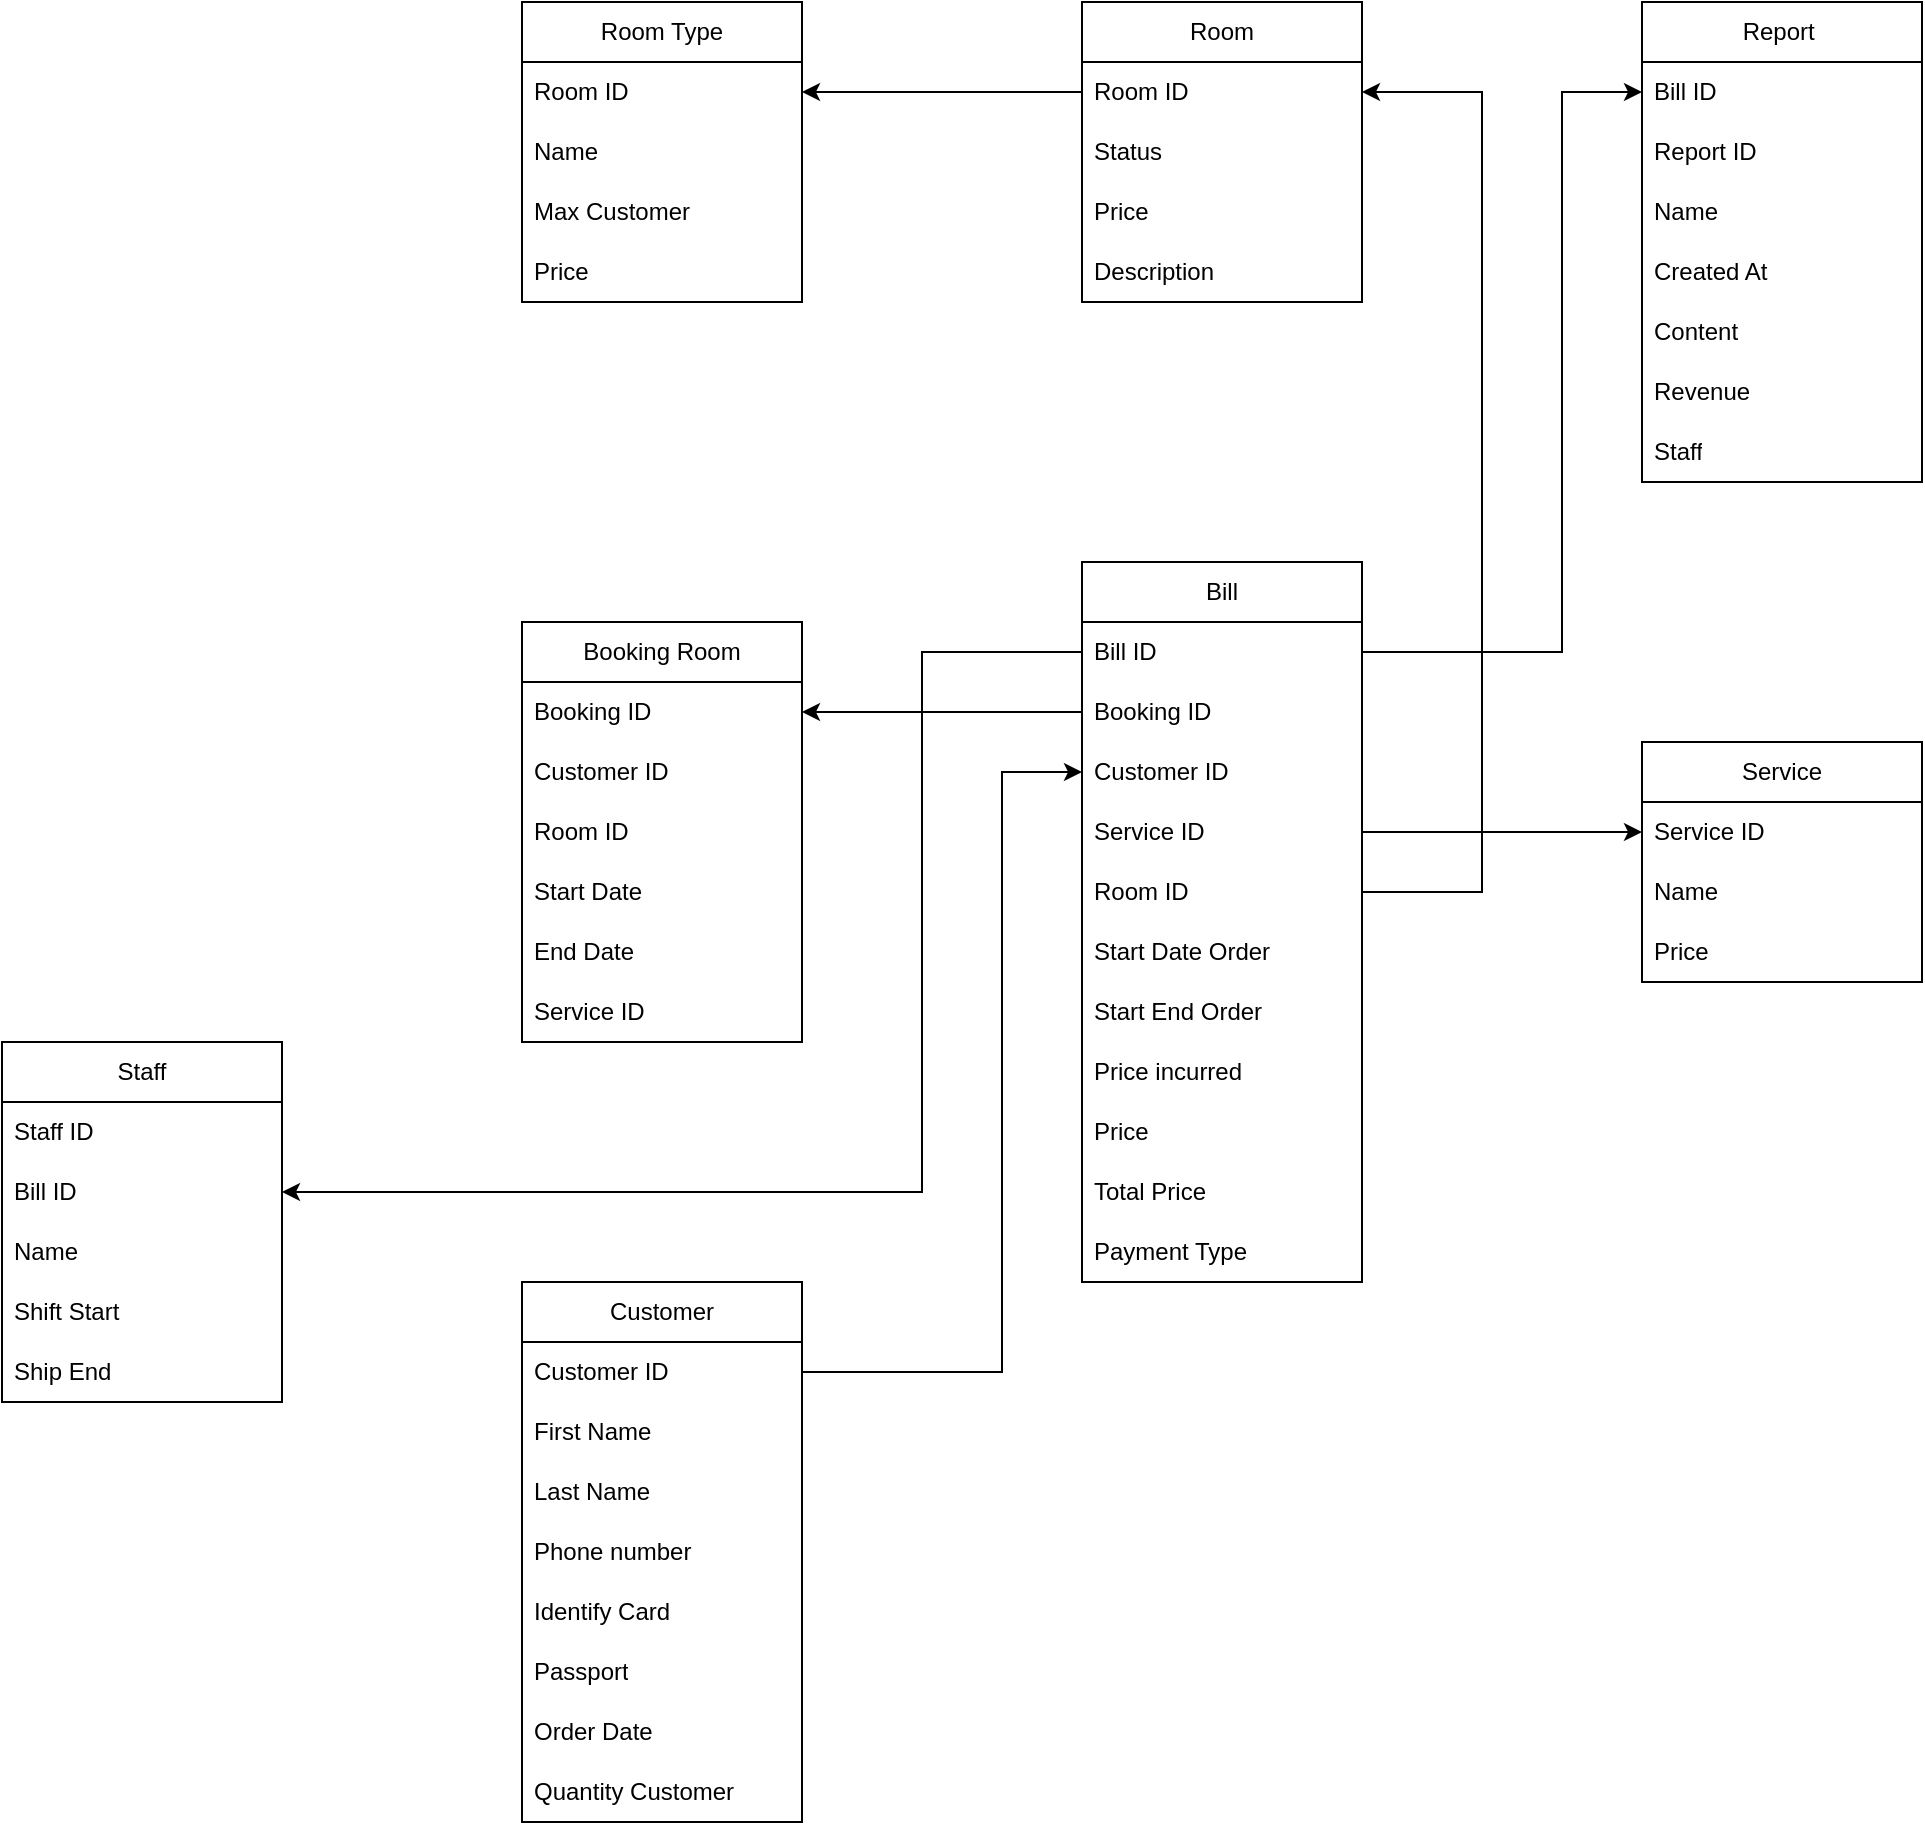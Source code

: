 <mxfile version="21.6.9" type="github">
  <diagram name="Page-1" id="8H-8xmzPVinGmGW4ERsI">
    <mxGraphModel dx="1538" dy="1501" grid="1" gridSize="10" guides="1" tooltips="1" connect="1" arrows="1" fold="1" page="1" pageScale="1" pageWidth="850" pageHeight="1100" math="0" shadow="0">
      <root>
        <mxCell id="0" />
        <mxCell id="1" parent="0" />
        <mxCell id="ZdL72ZSbKMqBsgBOb5lX-1" value="Room" style="swimlane;fontStyle=0;childLayout=stackLayout;horizontal=1;startSize=30;horizontalStack=0;resizeParent=1;resizeParentMax=0;resizeLast=0;collapsible=1;marginBottom=0;whiteSpace=wrap;html=1;" parent="1" vertex="1">
          <mxGeometry x="200" y="-360" width="140" height="150" as="geometry">
            <mxRectangle x="200" y="-260" width="70" height="30" as="alternateBounds" />
          </mxGeometry>
        </mxCell>
        <mxCell id="ZdL72ZSbKMqBsgBOb5lX-2" value="Room ID" style="text;strokeColor=none;fillColor=none;align=left;verticalAlign=middle;spacingLeft=4;spacingRight=4;overflow=hidden;points=[[0,0.5],[1,0.5]];portConstraint=eastwest;rotatable=0;whiteSpace=wrap;html=1;" parent="ZdL72ZSbKMqBsgBOb5lX-1" vertex="1">
          <mxGeometry y="30" width="140" height="30" as="geometry" />
        </mxCell>
        <mxCell id="ZdL72ZSbKMqBsgBOb5lX-4" value="Status" style="text;strokeColor=none;fillColor=none;align=left;verticalAlign=middle;spacingLeft=4;spacingRight=4;overflow=hidden;points=[[0,0.5],[1,0.5]];portConstraint=eastwest;rotatable=0;whiteSpace=wrap;html=1;" parent="ZdL72ZSbKMqBsgBOb5lX-1" vertex="1">
          <mxGeometry y="60" width="140" height="30" as="geometry" />
        </mxCell>
        <mxCell id="ZdL72ZSbKMqBsgBOb5lX-26" value="Price" style="text;strokeColor=none;fillColor=none;align=left;verticalAlign=middle;spacingLeft=4;spacingRight=4;overflow=hidden;points=[[0,0.5],[1,0.5]];portConstraint=eastwest;rotatable=0;whiteSpace=wrap;html=1;" parent="ZdL72ZSbKMqBsgBOb5lX-1" vertex="1">
          <mxGeometry y="90" width="140" height="30" as="geometry" />
        </mxCell>
        <mxCell id="ZdL72ZSbKMqBsgBOb5lX-27" value="Description" style="text;strokeColor=none;fillColor=none;align=left;verticalAlign=middle;spacingLeft=4;spacingRight=4;overflow=hidden;points=[[0,0.5],[1,0.5]];portConstraint=eastwest;rotatable=0;whiteSpace=wrap;html=1;" parent="ZdL72ZSbKMqBsgBOb5lX-1" vertex="1">
          <mxGeometry y="120" width="140" height="30" as="geometry" />
        </mxCell>
        <mxCell id="ZdL72ZSbKMqBsgBOb5lX-5" value="Customer" style="swimlane;fontStyle=0;childLayout=stackLayout;horizontal=1;startSize=30;horizontalStack=0;resizeParent=1;resizeParentMax=0;resizeLast=0;collapsible=1;marginBottom=0;whiteSpace=wrap;html=1;" parent="1" vertex="1">
          <mxGeometry x="-80" y="280" width="140" height="270" as="geometry" />
        </mxCell>
        <mxCell id="ZdL72ZSbKMqBsgBOb5lX-6" value="Customer ID" style="text;strokeColor=none;fillColor=none;align=left;verticalAlign=middle;spacingLeft=4;spacingRight=4;overflow=hidden;points=[[0,0.5],[1,0.5]];portConstraint=eastwest;rotatable=0;whiteSpace=wrap;html=1;" parent="ZdL72ZSbKMqBsgBOb5lX-5" vertex="1">
          <mxGeometry y="30" width="140" height="30" as="geometry" />
        </mxCell>
        <mxCell id="ZdL72ZSbKMqBsgBOb5lX-7" value="First Name" style="text;strokeColor=none;fillColor=none;align=left;verticalAlign=middle;spacingLeft=4;spacingRight=4;overflow=hidden;points=[[0,0.5],[1,0.5]];portConstraint=eastwest;rotatable=0;whiteSpace=wrap;html=1;" parent="ZdL72ZSbKMqBsgBOb5lX-5" vertex="1">
          <mxGeometry y="60" width="140" height="30" as="geometry" />
        </mxCell>
        <mxCell id="ZdL72ZSbKMqBsgBOb5lX-8" value="Last Name" style="text;strokeColor=none;fillColor=none;align=left;verticalAlign=middle;spacingLeft=4;spacingRight=4;overflow=hidden;points=[[0,0.5],[1,0.5]];portConstraint=eastwest;rotatable=0;whiteSpace=wrap;html=1;" parent="ZdL72ZSbKMqBsgBOb5lX-5" vertex="1">
          <mxGeometry y="90" width="140" height="30" as="geometry" />
        </mxCell>
        <mxCell id="ZdL72ZSbKMqBsgBOb5lX-9" value="Phone number" style="text;strokeColor=none;fillColor=none;align=left;verticalAlign=middle;spacingLeft=4;spacingRight=4;overflow=hidden;points=[[0,0.5],[1,0.5]];portConstraint=eastwest;rotatable=0;whiteSpace=wrap;html=1;" parent="ZdL72ZSbKMqBsgBOb5lX-5" vertex="1">
          <mxGeometry y="120" width="140" height="30" as="geometry" />
        </mxCell>
        <mxCell id="ZdL72ZSbKMqBsgBOb5lX-15" value="Identify Card" style="text;strokeColor=none;fillColor=none;align=left;verticalAlign=middle;spacingLeft=4;spacingRight=4;overflow=hidden;points=[[0,0.5],[1,0.5]];portConstraint=eastwest;rotatable=0;whiteSpace=wrap;html=1;" parent="ZdL72ZSbKMqBsgBOb5lX-5" vertex="1">
          <mxGeometry y="150" width="140" height="30" as="geometry" />
        </mxCell>
        <mxCell id="ZdL72ZSbKMqBsgBOb5lX-16" value="Passport" style="text;strokeColor=none;fillColor=none;align=left;verticalAlign=middle;spacingLeft=4;spacingRight=4;overflow=hidden;points=[[0,0.5],[1,0.5]];portConstraint=eastwest;rotatable=0;whiteSpace=wrap;html=1;" parent="ZdL72ZSbKMqBsgBOb5lX-5" vertex="1">
          <mxGeometry y="180" width="140" height="30" as="geometry" />
        </mxCell>
        <mxCell id="ZdL72ZSbKMqBsgBOb5lX-17" value="Order Date" style="text;strokeColor=none;fillColor=none;align=left;verticalAlign=middle;spacingLeft=4;spacingRight=4;overflow=hidden;points=[[0,0.5],[1,0.5]];portConstraint=eastwest;rotatable=0;whiteSpace=wrap;html=1;" parent="ZdL72ZSbKMqBsgBOb5lX-5" vertex="1">
          <mxGeometry y="210" width="140" height="30" as="geometry" />
        </mxCell>
        <mxCell id="ZdL72ZSbKMqBsgBOb5lX-18" value="Quantity&amp;nbsp;Customer" style="text;strokeColor=none;fillColor=none;align=left;verticalAlign=middle;spacingLeft=4;spacingRight=4;overflow=hidden;points=[[0,0.5],[1,0.5]];portConstraint=eastwest;rotatable=0;whiteSpace=wrap;html=1;" parent="ZdL72ZSbKMqBsgBOb5lX-5" vertex="1">
          <mxGeometry y="240" width="140" height="30" as="geometry" />
        </mxCell>
        <mxCell id="ZdL72ZSbKMqBsgBOb5lX-19" value="Booking Room" style="swimlane;fontStyle=0;childLayout=stackLayout;horizontal=1;startSize=30;horizontalStack=0;resizeParent=1;resizeParentMax=0;resizeLast=0;collapsible=1;marginBottom=0;whiteSpace=wrap;html=1;" parent="1" vertex="1">
          <mxGeometry x="-80" y="-50" width="140" height="210" as="geometry" />
        </mxCell>
        <mxCell id="ZdL72ZSbKMqBsgBOb5lX-20" value="Booking ID" style="text;strokeColor=none;fillColor=none;align=left;verticalAlign=middle;spacingLeft=4;spacingRight=4;overflow=hidden;points=[[0,0.5],[1,0.5]];portConstraint=eastwest;rotatable=0;whiteSpace=wrap;html=1;" parent="ZdL72ZSbKMqBsgBOb5lX-19" vertex="1">
          <mxGeometry y="30" width="140" height="30" as="geometry" />
        </mxCell>
        <mxCell id="ZdL72ZSbKMqBsgBOb5lX-21" value="Customer ID" style="text;strokeColor=none;fillColor=none;align=left;verticalAlign=middle;spacingLeft=4;spacingRight=4;overflow=hidden;points=[[0,0.5],[1,0.5]];portConstraint=eastwest;rotatable=0;whiteSpace=wrap;html=1;" parent="ZdL72ZSbKMqBsgBOb5lX-19" vertex="1">
          <mxGeometry y="60" width="140" height="30" as="geometry" />
        </mxCell>
        <mxCell id="ZdL72ZSbKMqBsgBOb5lX-22" value="Room ID" style="text;strokeColor=none;fillColor=none;align=left;verticalAlign=middle;spacingLeft=4;spacingRight=4;overflow=hidden;points=[[0,0.5],[1,0.5]];portConstraint=eastwest;rotatable=0;whiteSpace=wrap;html=1;" parent="ZdL72ZSbKMqBsgBOb5lX-19" vertex="1">
          <mxGeometry y="90" width="140" height="30" as="geometry" />
        </mxCell>
        <mxCell id="ZdL72ZSbKMqBsgBOb5lX-23" value="Start Date" style="text;strokeColor=none;fillColor=none;align=left;verticalAlign=middle;spacingLeft=4;spacingRight=4;overflow=hidden;points=[[0,0.5],[1,0.5]];portConstraint=eastwest;rotatable=0;whiteSpace=wrap;html=1;" parent="ZdL72ZSbKMqBsgBOb5lX-19" vertex="1">
          <mxGeometry y="120" width="140" height="30" as="geometry" />
        </mxCell>
        <mxCell id="ZdL72ZSbKMqBsgBOb5lX-24" value="End Date" style="text;strokeColor=none;fillColor=none;align=left;verticalAlign=middle;spacingLeft=4;spacingRight=4;overflow=hidden;points=[[0,0.5],[1,0.5]];portConstraint=eastwest;rotatable=0;whiteSpace=wrap;html=1;" parent="ZdL72ZSbKMqBsgBOb5lX-19" vertex="1">
          <mxGeometry y="150" width="140" height="30" as="geometry" />
        </mxCell>
        <mxCell id="ZdL72ZSbKMqBsgBOb5lX-39" value="Service ID" style="text;strokeColor=none;fillColor=none;align=left;verticalAlign=middle;spacingLeft=4;spacingRight=4;overflow=hidden;points=[[0,0.5],[1,0.5]];portConstraint=eastwest;rotatable=0;whiteSpace=wrap;html=1;" parent="ZdL72ZSbKMqBsgBOb5lX-19" vertex="1">
          <mxGeometry y="180" width="140" height="30" as="geometry" />
        </mxCell>
        <mxCell id="ZdL72ZSbKMqBsgBOb5lX-28" value="Bill" style="swimlane;fontStyle=0;childLayout=stackLayout;horizontal=1;startSize=30;horizontalStack=0;resizeParent=1;resizeParentMax=0;resizeLast=0;collapsible=1;marginBottom=0;whiteSpace=wrap;html=1;" parent="1" vertex="1">
          <mxGeometry x="200" y="-80" width="140" height="360" as="geometry">
            <mxRectangle x="160" y="-120" width="60" height="30" as="alternateBounds" />
          </mxGeometry>
        </mxCell>
        <mxCell id="ZdL72ZSbKMqBsgBOb5lX-29" value="Bill ID" style="text;strokeColor=none;fillColor=none;align=left;verticalAlign=middle;spacingLeft=4;spacingRight=4;overflow=hidden;points=[[0,0.5],[1,0.5]];portConstraint=eastwest;rotatable=0;whiteSpace=wrap;html=1;" parent="ZdL72ZSbKMqBsgBOb5lX-28" vertex="1">
          <mxGeometry y="30" width="140" height="30" as="geometry" />
        </mxCell>
        <mxCell id="ZdL72ZSbKMqBsgBOb5lX-30" value="Booking ID" style="text;strokeColor=none;fillColor=none;align=left;verticalAlign=middle;spacingLeft=4;spacingRight=4;overflow=hidden;points=[[0,0.5],[1,0.5]];portConstraint=eastwest;rotatable=0;whiteSpace=wrap;html=1;" parent="ZdL72ZSbKMqBsgBOb5lX-28" vertex="1">
          <mxGeometry y="60" width="140" height="30" as="geometry" />
        </mxCell>
        <mxCell id="ZdL72ZSbKMqBsgBOb5lX-31" value="Customer ID" style="text;strokeColor=none;fillColor=none;align=left;verticalAlign=middle;spacingLeft=4;spacingRight=4;overflow=hidden;points=[[0,0.5],[1,0.5]];portConstraint=eastwest;rotatable=0;whiteSpace=wrap;html=1;" parent="ZdL72ZSbKMqBsgBOb5lX-28" vertex="1">
          <mxGeometry y="90" width="140" height="30" as="geometry" />
        </mxCell>
        <mxCell id="ZdL72ZSbKMqBsgBOb5lX-32" value="Service ID" style="text;strokeColor=none;fillColor=none;align=left;verticalAlign=middle;spacingLeft=4;spacingRight=4;overflow=hidden;points=[[0,0.5],[1,0.5]];portConstraint=eastwest;rotatable=0;whiteSpace=wrap;html=1;" parent="ZdL72ZSbKMqBsgBOb5lX-28" vertex="1">
          <mxGeometry y="120" width="140" height="30" as="geometry" />
        </mxCell>
        <mxCell id="ZdL72ZSbKMqBsgBOb5lX-34" value="Room ID" style="text;strokeColor=none;fillColor=none;align=left;verticalAlign=middle;spacingLeft=4;spacingRight=4;overflow=hidden;points=[[0,0.5],[1,0.5]];portConstraint=eastwest;rotatable=0;whiteSpace=wrap;html=1;" parent="ZdL72ZSbKMqBsgBOb5lX-28" vertex="1">
          <mxGeometry y="150" width="140" height="30" as="geometry" />
        </mxCell>
        <mxCell id="ZdL72ZSbKMqBsgBOb5lX-35" value="Start Date Order" style="text;strokeColor=none;fillColor=none;align=left;verticalAlign=middle;spacingLeft=4;spacingRight=4;overflow=hidden;points=[[0,0.5],[1,0.5]];portConstraint=eastwest;rotatable=0;whiteSpace=wrap;html=1;" parent="ZdL72ZSbKMqBsgBOb5lX-28" vertex="1">
          <mxGeometry y="180" width="140" height="30" as="geometry" />
        </mxCell>
        <mxCell id="ZdL72ZSbKMqBsgBOb5lX-36" value="Start End Order" style="text;strokeColor=none;fillColor=none;align=left;verticalAlign=middle;spacingLeft=4;spacingRight=4;overflow=hidden;points=[[0,0.5],[1,0.5]];portConstraint=eastwest;rotatable=0;whiteSpace=wrap;html=1;" parent="ZdL72ZSbKMqBsgBOb5lX-28" vertex="1">
          <mxGeometry y="210" width="140" height="30" as="geometry" />
        </mxCell>
        <mxCell id="ZdL72ZSbKMqBsgBOb5lX-37" value="Price incurred" style="text;strokeColor=none;fillColor=none;align=left;verticalAlign=middle;spacingLeft=4;spacingRight=4;overflow=hidden;points=[[0,0.5],[1,0.5]];portConstraint=eastwest;rotatable=0;whiteSpace=wrap;html=1;" parent="ZdL72ZSbKMqBsgBOb5lX-28" vertex="1">
          <mxGeometry y="240" width="140" height="30" as="geometry" />
        </mxCell>
        <mxCell id="ZdL72ZSbKMqBsgBOb5lX-38" value="Price" style="text;strokeColor=none;fillColor=none;align=left;verticalAlign=middle;spacingLeft=4;spacingRight=4;overflow=hidden;points=[[0,0.5],[1,0.5]];portConstraint=eastwest;rotatable=0;whiteSpace=wrap;html=1;" parent="ZdL72ZSbKMqBsgBOb5lX-28" vertex="1">
          <mxGeometry y="270" width="140" height="30" as="geometry" />
        </mxCell>
        <mxCell id="ZdL72ZSbKMqBsgBOb5lX-40" value="Total Price" style="text;strokeColor=none;fillColor=none;align=left;verticalAlign=middle;spacingLeft=4;spacingRight=4;overflow=hidden;points=[[0,0.5],[1,0.5]];portConstraint=eastwest;rotatable=0;whiteSpace=wrap;html=1;" parent="ZdL72ZSbKMqBsgBOb5lX-28" vertex="1">
          <mxGeometry y="300" width="140" height="30" as="geometry" />
        </mxCell>
        <mxCell id="ZdL72ZSbKMqBsgBOb5lX-41" value="Payment Type" style="text;strokeColor=none;fillColor=none;align=left;verticalAlign=middle;spacingLeft=4;spacingRight=4;overflow=hidden;points=[[0,0.5],[1,0.5]];portConstraint=eastwest;rotatable=0;whiteSpace=wrap;html=1;" parent="ZdL72ZSbKMqBsgBOb5lX-28" vertex="1">
          <mxGeometry y="330" width="140" height="30" as="geometry" />
        </mxCell>
        <mxCell id="ZdL72ZSbKMqBsgBOb5lX-43" value="Room Type" style="swimlane;fontStyle=0;childLayout=stackLayout;horizontal=1;startSize=30;horizontalStack=0;resizeParent=1;resizeParentMax=0;resizeLast=0;collapsible=1;marginBottom=0;whiteSpace=wrap;html=1;" parent="1" vertex="1">
          <mxGeometry x="-80" y="-360" width="140" height="150" as="geometry">
            <mxRectangle x="-60" y="-280" width="100" height="30" as="alternateBounds" />
          </mxGeometry>
        </mxCell>
        <mxCell id="ZdL72ZSbKMqBsgBOb5lX-44" value="Room ID" style="text;strokeColor=none;fillColor=none;align=left;verticalAlign=middle;spacingLeft=4;spacingRight=4;overflow=hidden;points=[[0,0.5],[1,0.5]];portConstraint=eastwest;rotatable=0;whiteSpace=wrap;html=1;" parent="ZdL72ZSbKMqBsgBOb5lX-43" vertex="1">
          <mxGeometry y="30" width="140" height="30" as="geometry" />
        </mxCell>
        <mxCell id="ZdL72ZSbKMqBsgBOb5lX-45" value="Name" style="text;strokeColor=none;fillColor=none;align=left;verticalAlign=middle;spacingLeft=4;spacingRight=4;overflow=hidden;points=[[0,0.5],[1,0.5]];portConstraint=eastwest;rotatable=0;whiteSpace=wrap;html=1;" parent="ZdL72ZSbKMqBsgBOb5lX-43" vertex="1">
          <mxGeometry y="60" width="140" height="30" as="geometry" />
        </mxCell>
        <mxCell id="ZdL72ZSbKMqBsgBOb5lX-46" value="Max Customer" style="text;strokeColor=none;fillColor=none;align=left;verticalAlign=middle;spacingLeft=4;spacingRight=4;overflow=hidden;points=[[0,0.5],[1,0.5]];portConstraint=eastwest;rotatable=0;whiteSpace=wrap;html=1;" parent="ZdL72ZSbKMqBsgBOb5lX-43" vertex="1">
          <mxGeometry y="90" width="140" height="30" as="geometry" />
        </mxCell>
        <mxCell id="ZdL72ZSbKMqBsgBOb5lX-47" value="Price" style="text;strokeColor=none;fillColor=none;align=left;verticalAlign=middle;spacingLeft=4;spacingRight=4;overflow=hidden;points=[[0,0.5],[1,0.5]];portConstraint=eastwest;rotatable=0;whiteSpace=wrap;html=1;" parent="ZdL72ZSbKMqBsgBOb5lX-43" vertex="1">
          <mxGeometry y="120" width="140" height="30" as="geometry" />
        </mxCell>
        <mxCell id="ZdL72ZSbKMqBsgBOb5lX-48" value="Report&amp;nbsp;" style="swimlane;fontStyle=0;childLayout=stackLayout;horizontal=1;startSize=30;horizontalStack=0;resizeParent=1;resizeParentMax=0;resizeLast=0;collapsible=1;marginBottom=0;whiteSpace=wrap;html=1;" parent="1" vertex="1">
          <mxGeometry x="480" y="-360" width="140" height="240" as="geometry" />
        </mxCell>
        <mxCell id="ZdL72ZSbKMqBsgBOb5lX-51" value="Bill ID" style="text;strokeColor=none;fillColor=none;align=left;verticalAlign=middle;spacingLeft=4;spacingRight=4;overflow=hidden;points=[[0,0.5],[1,0.5]];portConstraint=eastwest;rotatable=0;whiteSpace=wrap;html=1;" parent="ZdL72ZSbKMqBsgBOb5lX-48" vertex="1">
          <mxGeometry y="30" width="140" height="30" as="geometry" />
        </mxCell>
        <mxCell id="ZdL72ZSbKMqBsgBOb5lX-49" value="Report ID" style="text;strokeColor=none;fillColor=none;align=left;verticalAlign=middle;spacingLeft=4;spacingRight=4;overflow=hidden;points=[[0,0.5],[1,0.5]];portConstraint=eastwest;rotatable=0;whiteSpace=wrap;html=1;" parent="ZdL72ZSbKMqBsgBOb5lX-48" vertex="1">
          <mxGeometry y="60" width="140" height="30" as="geometry" />
        </mxCell>
        <mxCell id="ZdL72ZSbKMqBsgBOb5lX-50" value="Name" style="text;strokeColor=none;fillColor=none;align=left;verticalAlign=middle;spacingLeft=4;spacingRight=4;overflow=hidden;points=[[0,0.5],[1,0.5]];portConstraint=eastwest;rotatable=0;whiteSpace=wrap;html=1;" parent="ZdL72ZSbKMqBsgBOb5lX-48" vertex="1">
          <mxGeometry y="90" width="140" height="30" as="geometry" />
        </mxCell>
        <mxCell id="ZdL72ZSbKMqBsgBOb5lX-65" value="Created At" style="text;strokeColor=none;fillColor=none;align=left;verticalAlign=middle;spacingLeft=4;spacingRight=4;overflow=hidden;points=[[0,0.5],[1,0.5]];portConstraint=eastwest;rotatable=0;whiteSpace=wrap;html=1;" parent="ZdL72ZSbKMqBsgBOb5lX-48" vertex="1">
          <mxGeometry y="120" width="140" height="30" as="geometry" />
        </mxCell>
        <mxCell id="ZdL72ZSbKMqBsgBOb5lX-66" value="Content" style="text;strokeColor=none;fillColor=none;align=left;verticalAlign=middle;spacingLeft=4;spacingRight=4;overflow=hidden;points=[[0,0.5],[1,0.5]];portConstraint=eastwest;rotatable=0;whiteSpace=wrap;html=1;" parent="ZdL72ZSbKMqBsgBOb5lX-48" vertex="1">
          <mxGeometry y="150" width="140" height="30" as="geometry" />
        </mxCell>
        <mxCell id="ZdL72ZSbKMqBsgBOb5lX-67" value="Revenue" style="text;strokeColor=none;fillColor=none;align=left;verticalAlign=middle;spacingLeft=4;spacingRight=4;overflow=hidden;points=[[0,0.5],[1,0.5]];portConstraint=eastwest;rotatable=0;whiteSpace=wrap;html=1;" parent="ZdL72ZSbKMqBsgBOb5lX-48" vertex="1">
          <mxGeometry y="180" width="140" height="30" as="geometry" />
        </mxCell>
        <mxCell id="ZdL72ZSbKMqBsgBOb5lX-68" value="Staff" style="text;strokeColor=none;fillColor=none;align=left;verticalAlign=middle;spacingLeft=4;spacingRight=4;overflow=hidden;points=[[0,0.5],[1,0.5]];portConstraint=eastwest;rotatable=0;whiteSpace=wrap;html=1;" parent="ZdL72ZSbKMqBsgBOb5lX-48" vertex="1">
          <mxGeometry y="210" width="140" height="30" as="geometry" />
        </mxCell>
        <mxCell id="ZdL72ZSbKMqBsgBOb5lX-52" value="Service" style="swimlane;fontStyle=0;childLayout=stackLayout;horizontal=1;startSize=30;horizontalStack=0;resizeParent=1;resizeParentMax=0;resizeLast=0;collapsible=1;marginBottom=0;whiteSpace=wrap;html=1;" parent="1" vertex="1">
          <mxGeometry x="480" y="10" width="140" height="120" as="geometry" />
        </mxCell>
        <mxCell id="ZdL72ZSbKMqBsgBOb5lX-53" value="Service ID" style="text;strokeColor=none;fillColor=none;align=left;verticalAlign=middle;spacingLeft=4;spacingRight=4;overflow=hidden;points=[[0,0.5],[1,0.5]];portConstraint=eastwest;rotatable=0;whiteSpace=wrap;html=1;" parent="ZdL72ZSbKMqBsgBOb5lX-52" vertex="1">
          <mxGeometry y="30" width="140" height="30" as="geometry" />
        </mxCell>
        <mxCell id="ZdL72ZSbKMqBsgBOb5lX-54" value="Name" style="text;strokeColor=none;fillColor=none;align=left;verticalAlign=middle;spacingLeft=4;spacingRight=4;overflow=hidden;points=[[0,0.5],[1,0.5]];portConstraint=eastwest;rotatable=0;whiteSpace=wrap;html=1;" parent="ZdL72ZSbKMqBsgBOb5lX-52" vertex="1">
          <mxGeometry y="60" width="140" height="30" as="geometry" />
        </mxCell>
        <mxCell id="ZdL72ZSbKMqBsgBOb5lX-55" value="Price" style="text;strokeColor=none;fillColor=none;align=left;verticalAlign=middle;spacingLeft=4;spacingRight=4;overflow=hidden;points=[[0,0.5],[1,0.5]];portConstraint=eastwest;rotatable=0;whiteSpace=wrap;html=1;" parent="ZdL72ZSbKMqBsgBOb5lX-52" vertex="1">
          <mxGeometry y="90" width="140" height="30" as="geometry" />
        </mxCell>
        <mxCell id="ZdL72ZSbKMqBsgBOb5lX-69" value="Staff" style="swimlane;fontStyle=0;childLayout=stackLayout;horizontal=1;startSize=30;horizontalStack=0;resizeParent=1;resizeParentMax=0;resizeLast=0;collapsible=1;marginBottom=0;whiteSpace=wrap;html=1;" parent="1" vertex="1">
          <mxGeometry x="-340" y="160" width="140" height="180" as="geometry" />
        </mxCell>
        <mxCell id="ZdL72ZSbKMqBsgBOb5lX-70" value="Staff ID" style="text;strokeColor=none;fillColor=none;align=left;verticalAlign=middle;spacingLeft=4;spacingRight=4;overflow=hidden;points=[[0,0.5],[1,0.5]];portConstraint=eastwest;rotatable=0;whiteSpace=wrap;html=1;" parent="ZdL72ZSbKMqBsgBOb5lX-69" vertex="1">
          <mxGeometry y="30" width="140" height="30" as="geometry" />
        </mxCell>
        <mxCell id="3wAUXIqkotwWgCLVa6nB-8" value="Bill ID" style="text;strokeColor=none;fillColor=none;align=left;verticalAlign=middle;spacingLeft=4;spacingRight=4;overflow=hidden;points=[[0,0.5],[1,0.5]];portConstraint=eastwest;rotatable=0;whiteSpace=wrap;html=1;" vertex="1" parent="ZdL72ZSbKMqBsgBOb5lX-69">
          <mxGeometry y="60" width="140" height="30" as="geometry" />
        </mxCell>
        <mxCell id="ZdL72ZSbKMqBsgBOb5lX-71" value="Name" style="text;strokeColor=none;fillColor=none;align=left;verticalAlign=middle;spacingLeft=4;spacingRight=4;overflow=hidden;points=[[0,0.5],[1,0.5]];portConstraint=eastwest;rotatable=0;whiteSpace=wrap;html=1;" parent="ZdL72ZSbKMqBsgBOb5lX-69" vertex="1">
          <mxGeometry y="90" width="140" height="30" as="geometry" />
        </mxCell>
        <mxCell id="ZdL72ZSbKMqBsgBOb5lX-72" value="Shift Start" style="text;strokeColor=none;fillColor=none;align=left;verticalAlign=middle;spacingLeft=4;spacingRight=4;overflow=hidden;points=[[0,0.5],[1,0.5]];portConstraint=eastwest;rotatable=0;whiteSpace=wrap;html=1;" parent="ZdL72ZSbKMqBsgBOb5lX-69" vertex="1">
          <mxGeometry y="120" width="140" height="30" as="geometry" />
        </mxCell>
        <mxCell id="ZdL72ZSbKMqBsgBOb5lX-73" value="Ship End" style="text;strokeColor=none;fillColor=none;align=left;verticalAlign=middle;spacingLeft=4;spacingRight=4;overflow=hidden;points=[[0,0.5],[1,0.5]];portConstraint=eastwest;rotatable=0;whiteSpace=wrap;html=1;" parent="ZdL72ZSbKMqBsgBOb5lX-69" vertex="1">
          <mxGeometry y="150" width="140" height="30" as="geometry" />
        </mxCell>
        <mxCell id="3wAUXIqkotwWgCLVa6nB-2" value="" style="endArrow=classic;html=1;rounded=0;exitX=0;exitY=0.5;exitDx=0;exitDy=0;entryX=1;entryY=0.5;entryDx=0;entryDy=0;" edge="1" parent="1" source="ZdL72ZSbKMqBsgBOb5lX-2" target="ZdL72ZSbKMqBsgBOb5lX-44">
          <mxGeometry width="50" height="50" relative="1" as="geometry">
            <mxPoint y="-190" as="sourcePoint" />
            <mxPoint x="50" y="-240" as="targetPoint" />
          </mxGeometry>
        </mxCell>
        <mxCell id="3wAUXIqkotwWgCLVa6nB-3" value="" style="endArrow=classic;html=1;rounded=0;exitX=0;exitY=0.5;exitDx=0;exitDy=0;entryX=1;entryY=0.5;entryDx=0;entryDy=0;" edge="1" parent="1" source="ZdL72ZSbKMqBsgBOb5lX-30" target="ZdL72ZSbKMqBsgBOb5lX-20">
          <mxGeometry width="50" height="50" relative="1" as="geometry">
            <mxPoint y="70" as="sourcePoint" />
            <mxPoint x="50" y="20" as="targetPoint" />
          </mxGeometry>
        </mxCell>
        <mxCell id="3wAUXIqkotwWgCLVa6nB-5" value="" style="endArrow=classic;html=1;rounded=0;exitX=1;exitY=0.5;exitDx=0;exitDy=0;entryX=0;entryY=0.5;entryDx=0;entryDy=0;" edge="1" parent="1" source="ZdL72ZSbKMqBsgBOb5lX-32" target="ZdL72ZSbKMqBsgBOb5lX-53">
          <mxGeometry width="50" height="50" relative="1" as="geometry">
            <mxPoint x="360" y="-100" as="sourcePoint" />
            <mxPoint x="410" y="-150" as="targetPoint" />
          </mxGeometry>
        </mxCell>
        <mxCell id="3wAUXIqkotwWgCLVa6nB-6" value="" style="endArrow=classic;html=1;rounded=0;exitX=1;exitY=0.5;exitDx=0;exitDy=0;entryX=0;entryY=0.5;entryDx=0;entryDy=0;" edge="1" parent="1" source="ZdL72ZSbKMqBsgBOb5lX-6" target="ZdL72ZSbKMqBsgBOb5lX-31">
          <mxGeometry width="50" height="50" relative="1" as="geometry">
            <mxPoint x="-10" y="160" as="sourcePoint" />
            <mxPoint x="40" y="110" as="targetPoint" />
            <Array as="points">
              <mxPoint x="160" y="325" />
              <mxPoint x="160" y="25" />
            </Array>
          </mxGeometry>
        </mxCell>
        <mxCell id="3wAUXIqkotwWgCLVa6nB-7" value="" style="endArrow=classic;html=1;rounded=0;exitX=1;exitY=0.5;exitDx=0;exitDy=0;entryX=1;entryY=0.5;entryDx=0;entryDy=0;" edge="1" parent="1" source="ZdL72ZSbKMqBsgBOb5lX-34" target="ZdL72ZSbKMqBsgBOb5lX-2">
          <mxGeometry width="50" height="50" relative="1" as="geometry">
            <mxPoint x="120" y="-100" as="sourcePoint" />
            <mxPoint x="170" y="-150" as="targetPoint" />
            <Array as="points">
              <mxPoint x="400" y="85" />
              <mxPoint x="400" y="-100" />
              <mxPoint x="400" y="-315" />
            </Array>
          </mxGeometry>
        </mxCell>
        <mxCell id="3wAUXIqkotwWgCLVa6nB-10" value="" style="endArrow=classic;html=1;rounded=0;exitX=0;exitY=0.5;exitDx=0;exitDy=0;entryX=1;entryY=0.5;entryDx=0;entryDy=0;" edge="1" parent="1" source="ZdL72ZSbKMqBsgBOb5lX-29" target="3wAUXIqkotwWgCLVa6nB-8">
          <mxGeometry width="50" height="50" relative="1" as="geometry">
            <mxPoint x="190" y="-30" as="sourcePoint" />
            <mxPoint x="170" y="60" as="targetPoint" />
            <Array as="points">
              <mxPoint x="120" y="-35" />
              <mxPoint x="120" y="235" />
            </Array>
          </mxGeometry>
        </mxCell>
        <mxCell id="3wAUXIqkotwWgCLVa6nB-11" value="" style="endArrow=classic;html=1;rounded=0;exitX=1;exitY=0.5;exitDx=0;exitDy=0;entryX=0;entryY=0.5;entryDx=0;entryDy=0;" edge="1" parent="1" source="ZdL72ZSbKMqBsgBOb5lX-29" target="ZdL72ZSbKMqBsgBOb5lX-51">
          <mxGeometry width="50" height="50" relative="1" as="geometry">
            <mxPoint x="290" y="-130" as="sourcePoint" />
            <mxPoint x="340" y="-180" as="targetPoint" />
            <Array as="points">
              <mxPoint x="440" y="-35" />
              <mxPoint x="440" y="-315" />
            </Array>
          </mxGeometry>
        </mxCell>
      </root>
    </mxGraphModel>
  </diagram>
</mxfile>
